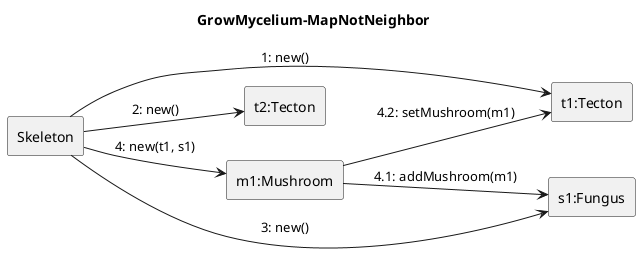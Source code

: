 @startuml Grow-mycelium/map-not-neighbor
'skinparam linetype ortho
left to right direction
title GrowMycelium-MapNotNeighbor

rectangle Skeleton

rectangle "t1:Tecton" as t1
rectangle "t2:Tecton" as t2
rectangle "m1:Mushroom" as m1
rectangle "s1:Fungus" as s1


Skeleton --> t1: 1: new()
Skeleton --> t2: 2: new()
Skeleton --> s1: 3: new()
Skeleton --> m1: 4: new(t1, s1)
m1 --> s1 : 4.1: addMushroom(m1)
m1 --> t1 : 4.2: setMushroom(m1)


'TODO ez így még nem lesz jó, nincs minden attr. beallitva
'I know I know




@enduml